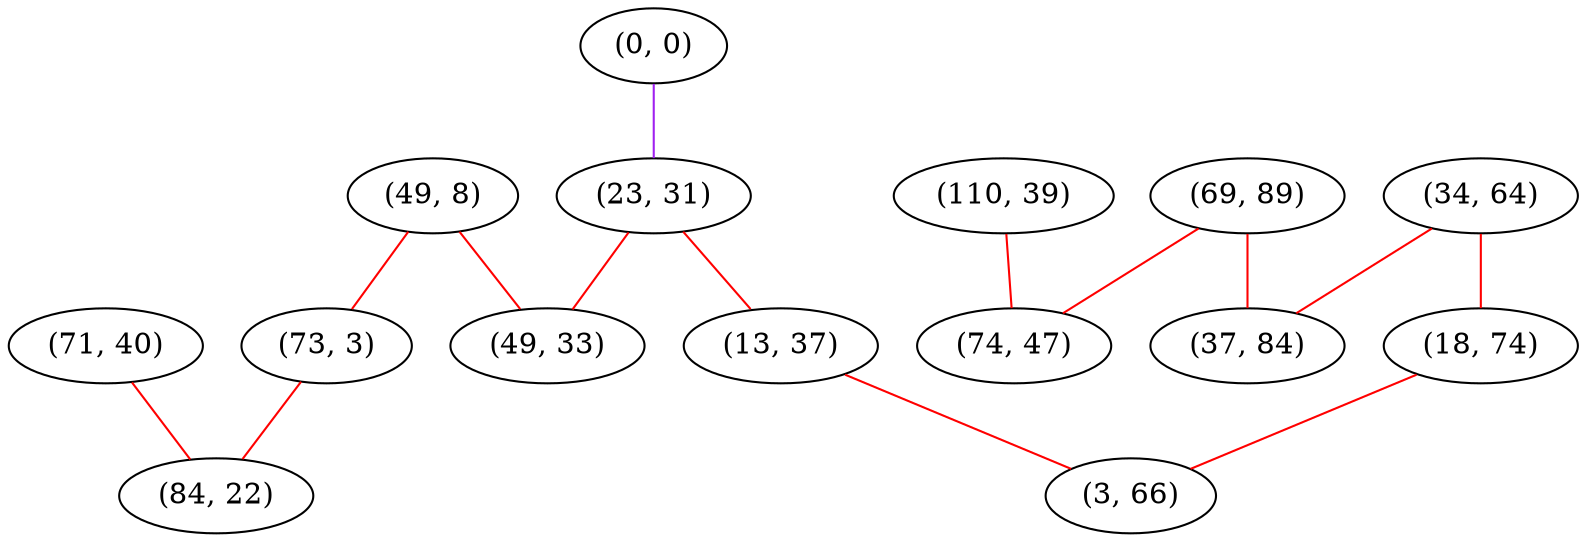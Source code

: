 graph "" {
"(49, 8)";
"(0, 0)";
"(23, 31)";
"(69, 89)";
"(73, 3)";
"(110, 39)";
"(49, 33)";
"(13, 37)";
"(74, 47)";
"(34, 64)";
"(37, 84)";
"(18, 74)";
"(71, 40)";
"(3, 66)";
"(84, 22)";
"(49, 8)" -- "(73, 3)"  [color=red, key=0, weight=1];
"(49, 8)" -- "(49, 33)"  [color=red, key=0, weight=1];
"(0, 0)" -- "(23, 31)"  [color=purple, key=0, weight=4];
"(23, 31)" -- "(49, 33)"  [color=red, key=0, weight=1];
"(23, 31)" -- "(13, 37)"  [color=red, key=0, weight=1];
"(69, 89)" -- "(74, 47)"  [color=red, key=0, weight=1];
"(69, 89)" -- "(37, 84)"  [color=red, key=0, weight=1];
"(73, 3)" -- "(84, 22)"  [color=red, key=0, weight=1];
"(110, 39)" -- "(74, 47)"  [color=red, key=0, weight=1];
"(13, 37)" -- "(3, 66)"  [color=red, key=0, weight=1];
"(34, 64)" -- "(37, 84)"  [color=red, key=0, weight=1];
"(34, 64)" -- "(18, 74)"  [color=red, key=0, weight=1];
"(18, 74)" -- "(3, 66)"  [color=red, key=0, weight=1];
"(71, 40)" -- "(84, 22)"  [color=red, key=0, weight=1];
}
